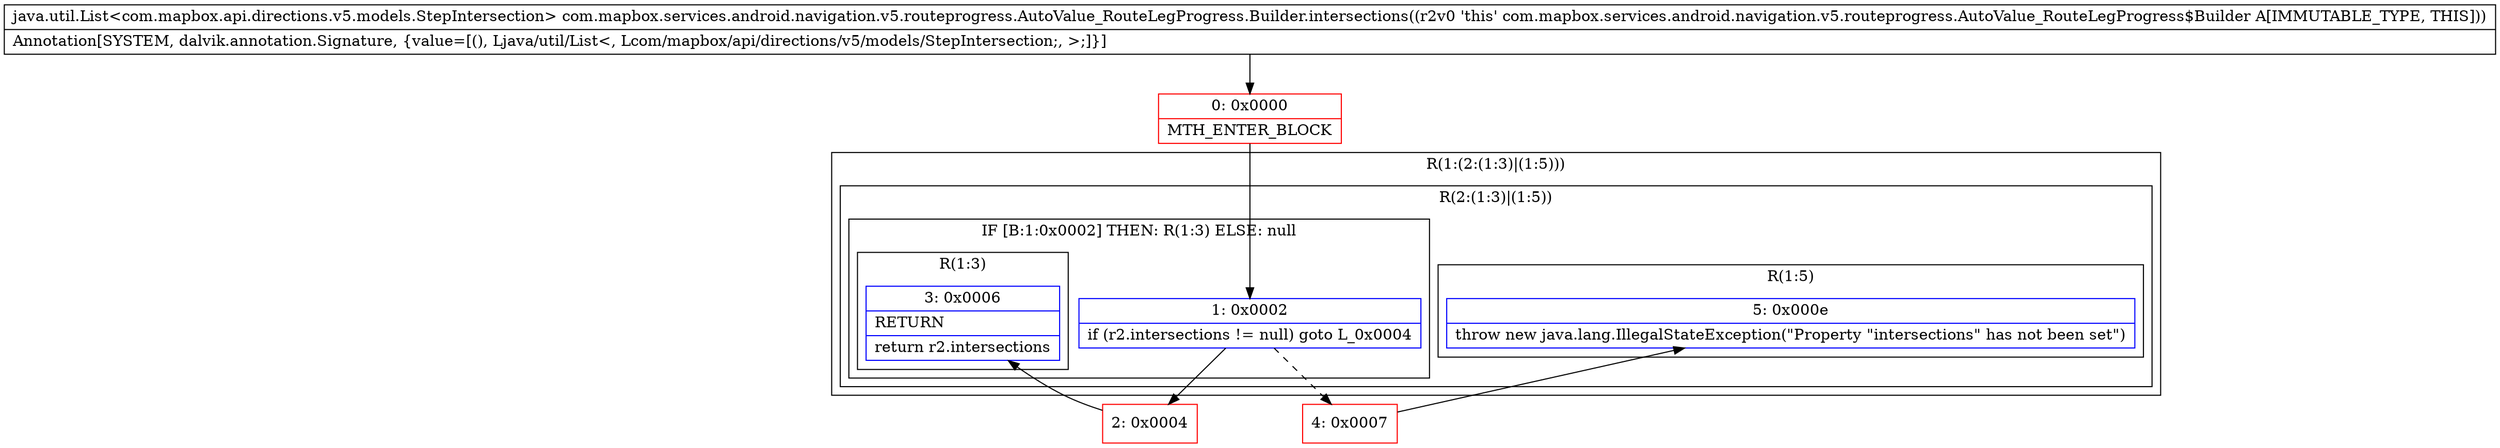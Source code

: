 digraph "CFG forcom.mapbox.services.android.navigation.v5.routeprogress.AutoValue_RouteLegProgress.Builder.intersections()Ljava\/util\/List;" {
subgraph cluster_Region_995907460 {
label = "R(1:(2:(1:3)|(1:5)))";
node [shape=record,color=blue];
subgraph cluster_Region_943429321 {
label = "R(2:(1:3)|(1:5))";
node [shape=record,color=blue];
subgraph cluster_IfRegion_380364771 {
label = "IF [B:1:0x0002] THEN: R(1:3) ELSE: null";
node [shape=record,color=blue];
Node_1 [shape=record,label="{1\:\ 0x0002|if (r2.intersections != null) goto L_0x0004\l}"];
subgraph cluster_Region_2013322934 {
label = "R(1:3)";
node [shape=record,color=blue];
Node_3 [shape=record,label="{3\:\ 0x0006|RETURN\l|return r2.intersections\l}"];
}
}
subgraph cluster_Region_557405765 {
label = "R(1:5)";
node [shape=record,color=blue];
Node_5 [shape=record,label="{5\:\ 0x000e|throw new java.lang.IllegalStateException(\"Property \"intersections\" has not been set\")\l}"];
}
}
}
Node_0 [shape=record,color=red,label="{0\:\ 0x0000|MTH_ENTER_BLOCK\l}"];
Node_2 [shape=record,color=red,label="{2\:\ 0x0004}"];
Node_4 [shape=record,color=red,label="{4\:\ 0x0007}"];
MethodNode[shape=record,label="{java.util.List\<com.mapbox.api.directions.v5.models.StepIntersection\> com.mapbox.services.android.navigation.v5.routeprogress.AutoValue_RouteLegProgress.Builder.intersections((r2v0 'this' com.mapbox.services.android.navigation.v5.routeprogress.AutoValue_RouteLegProgress$Builder A[IMMUTABLE_TYPE, THIS]))  | Annotation[SYSTEM, dalvik.annotation.Signature, \{value=[(), Ljava\/util\/List\<, Lcom\/mapbox\/api\/directions\/v5\/models\/StepIntersection;, \>;]\}]\l}"];
MethodNode -> Node_0;
Node_1 -> Node_2;
Node_1 -> Node_4[style=dashed];
Node_0 -> Node_1;
Node_2 -> Node_3;
Node_4 -> Node_5;
}

